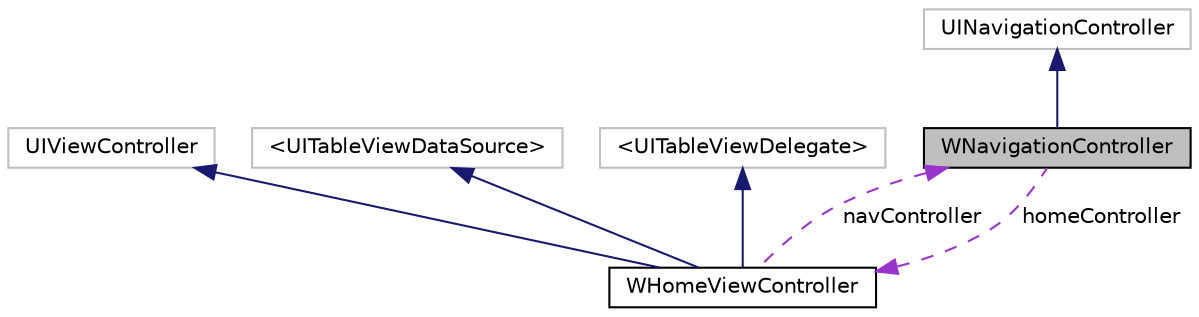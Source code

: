 digraph "WNavigationController"
{
  edge [fontname="Helvetica",fontsize="10",labelfontname="Helvetica",labelfontsize="10"];
  node [fontname="Helvetica",fontsize="10",shape=record];
  Node1 [label="WNavigationController",height=0.2,width=0.4,color="black", fillcolor="grey75", style="filled" fontcolor="black"];
  Node2 -> Node1 [dir="back",color="midnightblue",fontsize="10",style="solid",fontname="Helvetica"];
  Node2 [label="UINavigationController",height=0.2,width=0.4,color="grey75", fillcolor="white", style="filled"];
  Node3 -> Node1 [dir="back",color="darkorchid3",fontsize="10",style="dashed",label=" homeController" ,fontname="Helvetica"];
  Node3 [label="WHomeViewController",height=0.2,width=0.4,color="black", fillcolor="white", style="filled",URL="$interface_w_home_view_controller.html"];
  Node4 -> Node3 [dir="back",color="midnightblue",fontsize="10",style="solid",fontname="Helvetica"];
  Node4 [label="UIViewController",height=0.2,width=0.4,color="grey75", fillcolor="white", style="filled"];
  Node5 -> Node3 [dir="back",color="midnightblue",fontsize="10",style="solid",fontname="Helvetica"];
  Node5 [label="\<UITableViewDataSource\>",height=0.2,width=0.4,color="grey75", fillcolor="white", style="filled"];
  Node6 -> Node3 [dir="back",color="midnightblue",fontsize="10",style="solid",fontname="Helvetica"];
  Node6 [label="\<UITableViewDelegate\>",height=0.2,width=0.4,color="grey75", fillcolor="white", style="filled"];
  Node1 -> Node3 [dir="back",color="darkorchid3",fontsize="10",style="dashed",label=" navController" ,fontname="Helvetica"];
}
